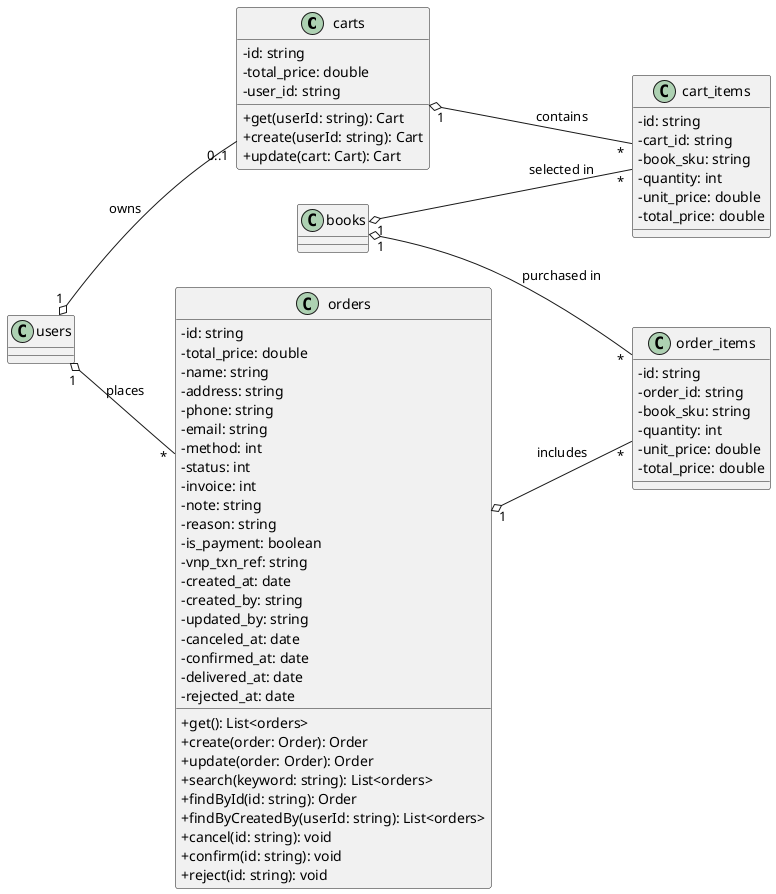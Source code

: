 @startuml
left to right direction

skinparam classAttributeIconSize 0

class carts {
    - id: string
    - total_price: double
    - user_id: string
    + get(userId: string): Cart
    + create(userId: string): Cart
    + update(cart: Cart): Cart
}

class cart_items {
    - id: string
    - cart_id: string
    - book_sku: string
    - quantity: int
    - unit_price: double
    - total_price: double
}

class orders {
    - id: string
    - total_price: double
    - name: string
    - address: string
    - phone: string
    - email: string
    - method: int
    - status: int
    - invoice: int
    - note: string
    - reason: string
    - is_payment: boolean
    - vnp_txn_ref: string
    - created_at: date
    - created_by: string
    - updated_by: string
    - canceled_at: date
    - confirmed_at: date
    - delivered_at: date
    - rejected_at: date
    + get(): List<orders>
    + create(order: Order): Order
    + update(order: Order): Order
    + search(keyword: string): List<orders>
    + findById(id: string): Order
    + findByCreatedBy(userId: string): List<orders>
    + cancel(id: string): void
    + confirm(id: string): void
    + reject(id: string): void
}

class order_items {
    - id: string
    - order_id: string
    - book_sku: string
    - quantity: int
    - unit_price: double
    - total_price: double
}

class users {

}

class books {

}

' Quan hệ rõ ràng với nhãn
users "1" o-- "0..1" carts : owns
users "1" o-- "*" orders : places
carts "1" o-- "*" cart_items : contains
orders "1" o-- "*" order_items : includes

books "1" o-- "*" cart_items : selected in
books "1" o-- "*" order_items : purchased in

@enduml
